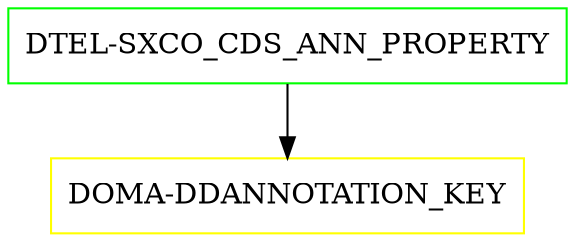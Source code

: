 digraph G {
  "DTEL-SXCO_CDS_ANN_PROPERTY" [shape=box,color=green];
  "DOMA-DDANNOTATION_KEY" [shape=box,color=yellow,URL="./DOMA_DDANNOTATION_KEY.html"];
  "DTEL-SXCO_CDS_ANN_PROPERTY" -> "DOMA-DDANNOTATION_KEY";
}
